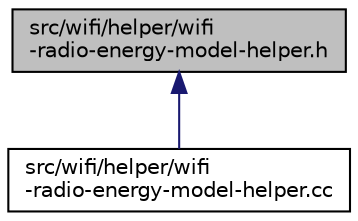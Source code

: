 digraph "src/wifi/helper/wifi-radio-energy-model-helper.h"
{
 // LATEX_PDF_SIZE
  edge [fontname="Helvetica",fontsize="10",labelfontname="Helvetica",labelfontsize="10"];
  node [fontname="Helvetica",fontsize="10",shape=record];
  Node1 [label="src/wifi/helper/wifi\l-radio-energy-model-helper.h",height=0.2,width=0.4,color="black", fillcolor="grey75", style="filled", fontcolor="black",tooltip=" "];
  Node1 -> Node2 [dir="back",color="midnightblue",fontsize="10",style="solid",fontname="Helvetica"];
  Node2 [label="src/wifi/helper/wifi\l-radio-energy-model-helper.cc",height=0.2,width=0.4,color="black", fillcolor="white", style="filled",URL="$wifi-radio-energy-model-helper_8cc.html",tooltip=" "];
}
